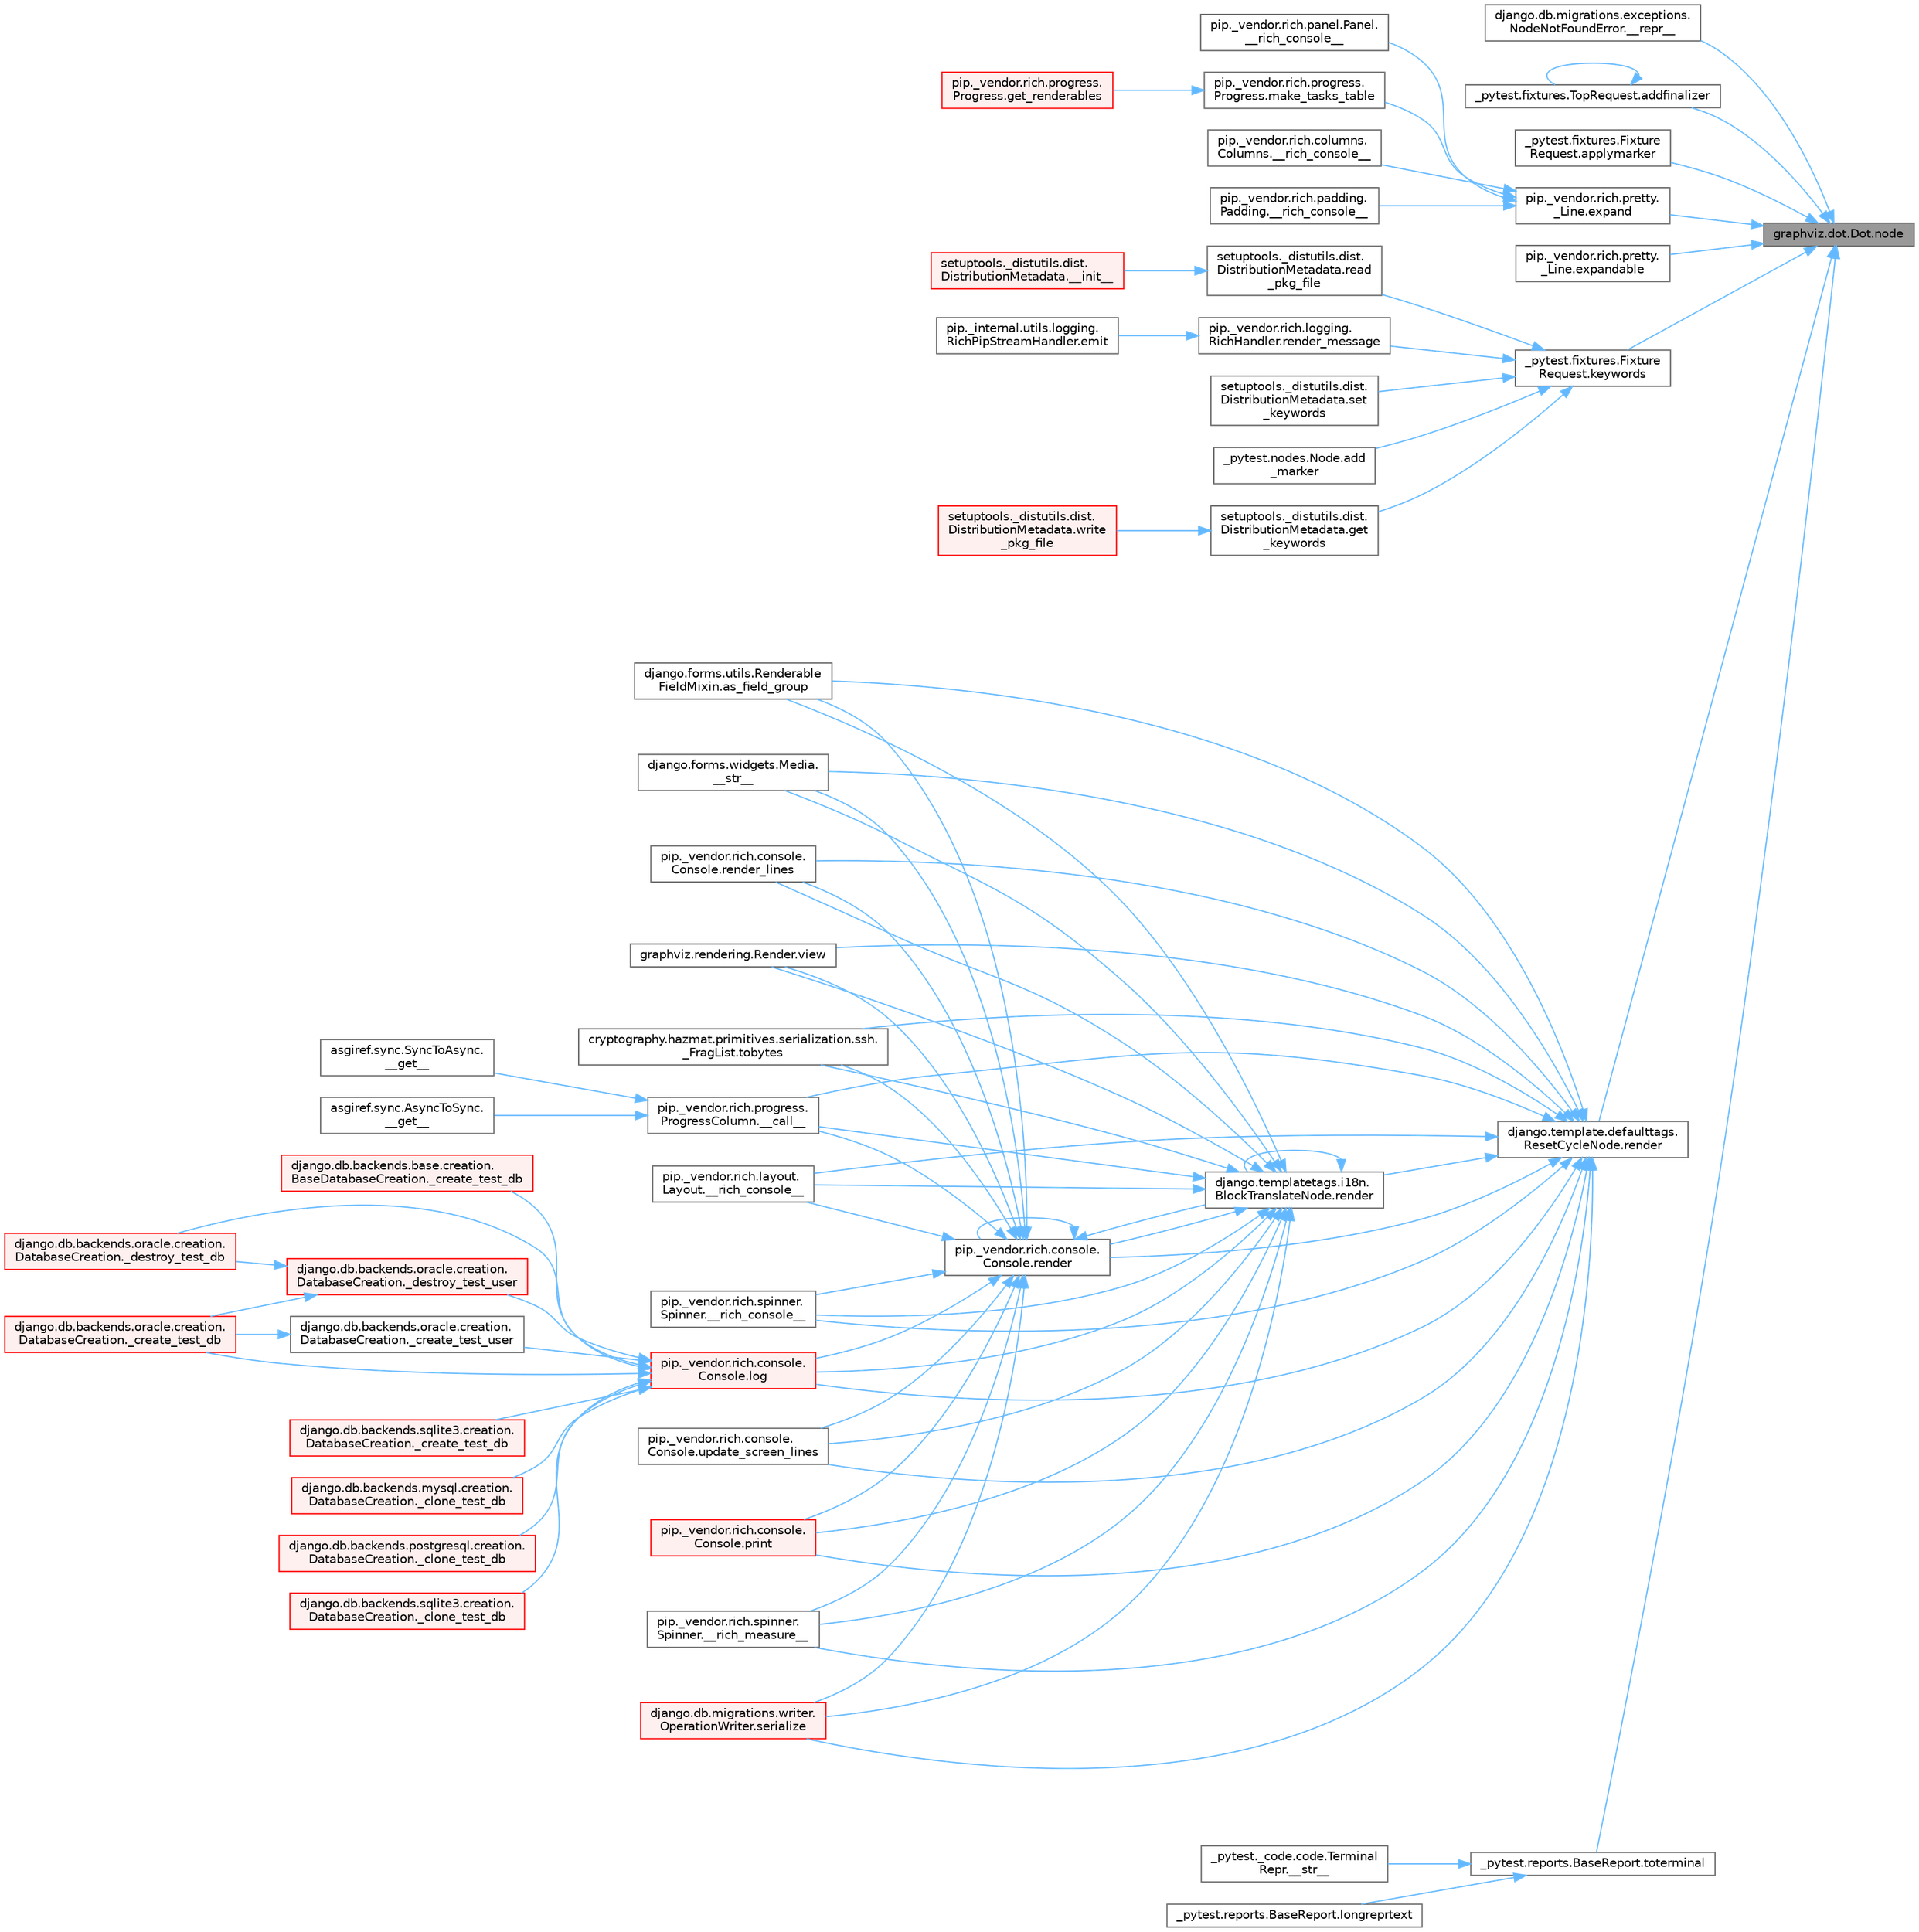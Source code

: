 digraph "graphviz.dot.Dot.node"
{
 // LATEX_PDF_SIZE
  bgcolor="transparent";
  edge [fontname=Helvetica,fontsize=10,labelfontname=Helvetica,labelfontsize=10];
  node [fontname=Helvetica,fontsize=10,shape=box,height=0.2,width=0.4];
  rankdir="RL";
  Node1 [id="Node000001",label="graphviz.dot.Dot.node",height=0.2,width=0.4,color="gray40", fillcolor="grey60", style="filled", fontcolor="black",tooltip=" "];
  Node1 -> Node2 [id="edge1_Node000001_Node000002",dir="back",color="steelblue1",style="solid",tooltip=" "];
  Node2 [id="Node000002",label="django.db.migrations.exceptions.\lNodeNotFoundError.__repr__",height=0.2,width=0.4,color="grey40", fillcolor="white", style="filled",URL="$classdjango_1_1db_1_1migrations_1_1exceptions_1_1_node_not_found_error.html#aeab1e400d86525529dba0a2e0c89b36b",tooltip=" "];
  Node1 -> Node3 [id="edge2_Node000001_Node000003",dir="back",color="steelblue1",style="solid",tooltip=" "];
  Node3 [id="Node000003",label="_pytest.fixtures.TopRequest.addfinalizer",height=0.2,width=0.4,color="grey40", fillcolor="white", style="filled",URL="$class__pytest_1_1fixtures_1_1_top_request.html#af4f7e35bebb757ed491840b002b88ad7",tooltip=" "];
  Node3 -> Node3 [id="edge3_Node000003_Node000003",dir="back",color="steelblue1",style="solid",tooltip=" "];
  Node1 -> Node4 [id="edge4_Node000001_Node000004",dir="back",color="steelblue1",style="solid",tooltip=" "];
  Node4 [id="Node000004",label="_pytest.fixtures.Fixture\lRequest.applymarker",height=0.2,width=0.4,color="grey40", fillcolor="white", style="filled",URL="$class__pytest_1_1fixtures_1_1_fixture_request.html#ac920f1ed17b45ce70be934c509d083a9",tooltip=" "];
  Node1 -> Node5 [id="edge5_Node000001_Node000005",dir="back",color="steelblue1",style="solid",tooltip=" "];
  Node5 [id="Node000005",label="pip._vendor.rich.pretty.\l_Line.expand",height=0.2,width=0.4,color="grey40", fillcolor="white", style="filled",URL="$classpip_1_1__vendor_1_1rich_1_1pretty_1_1___line.html#a41a6ede72c0e0f5e6077839374bbc730",tooltip=" "];
  Node5 -> Node6 [id="edge6_Node000005_Node000006",dir="back",color="steelblue1",style="solid",tooltip=" "];
  Node6 [id="Node000006",label="pip._vendor.rich.columns.\lColumns.__rich_console__",height=0.2,width=0.4,color="grey40", fillcolor="white", style="filled",URL="$classpip_1_1__vendor_1_1rich_1_1columns_1_1_columns.html#aaae297ec38827f15d1d15327be4e4a12",tooltip=" "];
  Node5 -> Node7 [id="edge7_Node000005_Node000007",dir="back",color="steelblue1",style="solid",tooltip=" "];
  Node7 [id="Node000007",label="pip._vendor.rich.padding.\lPadding.__rich_console__",height=0.2,width=0.4,color="grey40", fillcolor="white", style="filled",URL="$classpip_1_1__vendor_1_1rich_1_1padding_1_1_padding.html#a23e27b4fb591fa1a4b6a04c497729077",tooltip=" "];
  Node5 -> Node8 [id="edge8_Node000005_Node000008",dir="back",color="steelblue1",style="solid",tooltip=" "];
  Node8 [id="Node000008",label="pip._vendor.rich.panel.Panel.\l__rich_console__",height=0.2,width=0.4,color="grey40", fillcolor="white", style="filled",URL="$classpip_1_1__vendor_1_1rich_1_1panel_1_1_panel.html#a6c612abd2dc827e0625fba926d709fb6",tooltip=" "];
  Node5 -> Node9 [id="edge9_Node000005_Node000009",dir="back",color="steelblue1",style="solid",tooltip=" "];
  Node9 [id="Node000009",label="pip._vendor.rich.progress.\lProgress.make_tasks_table",height=0.2,width=0.4,color="grey40", fillcolor="white", style="filled",URL="$classpip_1_1__vendor_1_1rich_1_1progress_1_1_progress.html#a42f4570b586d6cc467773cc7303b830d",tooltip=" "];
  Node9 -> Node10 [id="edge10_Node000009_Node000010",dir="back",color="steelblue1",style="solid",tooltip=" "];
  Node10 [id="Node000010",label="pip._vendor.rich.progress.\lProgress.get_renderables",height=0.2,width=0.4,color="red", fillcolor="#FFF0F0", style="filled",URL="$classpip_1_1__vendor_1_1rich_1_1progress_1_1_progress.html#ae329cb9b10713e0971717cebcf2d234f",tooltip=" "];
  Node1 -> Node3183 [id="edge11_Node000001_Node003183",dir="back",color="steelblue1",style="solid",tooltip=" "];
  Node3183 [id="Node003183",label="pip._vendor.rich.pretty.\l_Line.expandable",height=0.2,width=0.4,color="grey40", fillcolor="white", style="filled",URL="$classpip_1_1__vendor_1_1rich_1_1pretty_1_1___line.html#a3249a1c8f8bc712ec116e52c47024fc6",tooltip=" "];
  Node1 -> Node3184 [id="edge12_Node000001_Node003184",dir="back",color="steelblue1",style="solid",tooltip=" "];
  Node3184 [id="Node003184",label="_pytest.fixtures.Fixture\lRequest.keywords",height=0.2,width=0.4,color="grey40", fillcolor="white", style="filled",URL="$class__pytest_1_1fixtures_1_1_fixture_request.html#a5f3dcdc2c5f89a17d0669f23412ea34b",tooltip=" "];
  Node3184 -> Node3185 [id="edge13_Node003184_Node003185",dir="back",color="steelblue1",style="solid",tooltip=" "];
  Node3185 [id="Node003185",label="_pytest.nodes.Node.add\l_marker",height=0.2,width=0.4,color="grey40", fillcolor="white", style="filled",URL="$class__pytest_1_1nodes_1_1_node.html#a7b6ae62bc760ed7c93532afb89e63c30",tooltip=" "];
  Node3184 -> Node3186 [id="edge14_Node003184_Node003186",dir="back",color="steelblue1",style="solid",tooltip=" "];
  Node3186 [id="Node003186",label="setuptools._distutils.dist.\lDistributionMetadata.get\l_keywords",height=0.2,width=0.4,color="grey40", fillcolor="white", style="filled",URL="$classsetuptools_1_1__distutils_1_1dist_1_1_distribution_metadata.html#ade85519fe7eeecaac4aaf57bafedbdf1",tooltip=" "];
  Node3186 -> Node597 [id="edge15_Node003186_Node000597",dir="back",color="steelblue1",style="solid",tooltip=" "];
  Node597 [id="Node000597",label="setuptools._distutils.dist.\lDistributionMetadata.write\l_pkg_file",height=0.2,width=0.4,color="red", fillcolor="#FFF0F0", style="filled",URL="$classsetuptools_1_1__distutils_1_1dist_1_1_distribution_metadata.html#a2a55009e9d487a82234459fb242f4be0",tooltip=" "];
  Node3184 -> Node773 [id="edge16_Node003184_Node000773",dir="back",color="steelblue1",style="solid",tooltip=" "];
  Node773 [id="Node000773",label="setuptools._distutils.dist.\lDistributionMetadata.read\l_pkg_file",height=0.2,width=0.4,color="grey40", fillcolor="white", style="filled",URL="$classsetuptools_1_1__distutils_1_1dist_1_1_distribution_metadata.html#a7efe01ce942992105bfa0866706a2f20",tooltip=" "];
  Node773 -> Node774 [id="edge17_Node000773_Node000774",dir="back",color="steelblue1",style="solid",tooltip=" "];
  Node774 [id="Node000774",label="setuptools._distutils.dist.\lDistributionMetadata.__init__",height=0.2,width=0.4,color="red", fillcolor="#FFF0F0", style="filled",URL="$classsetuptools_1_1__distutils_1_1dist_1_1_distribution_metadata.html#a9bb96b84b0e1b192123f7d73c778a97b",tooltip=" "];
  Node3184 -> Node3187 [id="edge18_Node003184_Node003187",dir="back",color="steelblue1",style="solid",tooltip=" "];
  Node3187 [id="Node003187",label="pip._vendor.rich.logging.\lRichHandler.render_message",height=0.2,width=0.4,color="grey40", fillcolor="white", style="filled",URL="$classpip_1_1__vendor_1_1rich_1_1logging_1_1_rich_handler.html#a9107db7a8c42f02d46e5b88f309d38c6",tooltip=" "];
  Node3187 -> Node586 [id="edge19_Node003187_Node000586",dir="back",color="steelblue1",style="solid",tooltip=" "];
  Node586 [id="Node000586",label="pip._internal.utils.logging.\lRichPipStreamHandler.emit",height=0.2,width=0.4,color="grey40", fillcolor="white", style="filled",URL="$classpip_1_1__internal_1_1utils_1_1logging_1_1_rich_pip_stream_handler.html#ad9f05ef5ca9f8e35a17f0786341ede5e",tooltip=" "];
  Node3184 -> Node3188 [id="edge20_Node003184_Node003188",dir="back",color="steelblue1",style="solid",tooltip=" "];
  Node3188 [id="Node003188",label="setuptools._distutils.dist.\lDistributionMetadata.set\l_keywords",height=0.2,width=0.4,color="grey40", fillcolor="white", style="filled",URL="$classsetuptools_1_1__distutils_1_1dist_1_1_distribution_metadata.html#ae3f1f722eb6246ce3b9ac2264ade8be8",tooltip=" "];
  Node1 -> Node3189 [id="edge21_Node000001_Node003189",dir="back",color="steelblue1",style="solid",tooltip=" "];
  Node3189 [id="Node003189",label="django.template.defaulttags.\lResetCycleNode.render",height=0.2,width=0.4,color="grey40", fillcolor="white", style="filled",URL="$classdjango_1_1template_1_1defaulttags_1_1_reset_cycle_node.html#ab092ee03071c930109576881ed934516",tooltip=" "];
  Node3189 -> Node61 [id="edge22_Node003189_Node000061",dir="back",color="steelblue1",style="solid",tooltip=" "];
  Node61 [id="Node000061",label="pip._vendor.rich.progress.\lProgressColumn.__call__",height=0.2,width=0.4,color="grey40", fillcolor="white", style="filled",URL="$classpip_1_1__vendor_1_1rich_1_1progress_1_1_progress_column.html#ae0c399be74222f949edb0fa5324cf6ea",tooltip=" "];
  Node61 -> Node62 [id="edge23_Node000061_Node000062",dir="back",color="steelblue1",style="solid",tooltip=" "];
  Node62 [id="Node000062",label="asgiref.sync.AsyncToSync.\l__get__",height=0.2,width=0.4,color="grey40", fillcolor="white", style="filled",URL="$classasgiref_1_1sync_1_1_async_to_sync.html#a23e9ef7a73da98dad9e3f4e65846969b",tooltip=" "];
  Node61 -> Node63 [id="edge24_Node000061_Node000063",dir="back",color="steelblue1",style="solid",tooltip=" "];
  Node63 [id="Node000063",label="asgiref.sync.SyncToAsync.\l__get__",height=0.2,width=0.4,color="grey40", fillcolor="white", style="filled",URL="$classasgiref_1_1sync_1_1_sync_to_async.html#aebdfbe3f01079a529fd2f39810597381",tooltip=" "];
  Node3189 -> Node64 [id="edge25_Node003189_Node000064",dir="back",color="steelblue1",style="solid",tooltip=" "];
  Node64 [id="Node000064",label="pip._vendor.rich.layout.\lLayout.__rich_console__",height=0.2,width=0.4,color="grey40", fillcolor="white", style="filled",URL="$classpip_1_1__vendor_1_1rich_1_1layout_1_1_layout.html#ac39cb3d17d2b0324ee1b0dada41a3ebd",tooltip=" "];
  Node3189 -> Node65 [id="edge26_Node003189_Node000065",dir="back",color="steelblue1",style="solid",tooltip=" "];
  Node65 [id="Node000065",label="pip._vendor.rich.spinner.\lSpinner.__rich_console__",height=0.2,width=0.4,color="grey40", fillcolor="white", style="filled",URL="$classpip_1_1__vendor_1_1rich_1_1spinner_1_1_spinner.html#a6883d8dced19ac48d4dfc74f776357fd",tooltip=" "];
  Node3189 -> Node66 [id="edge27_Node003189_Node000066",dir="back",color="steelblue1",style="solid",tooltip=" "];
  Node66 [id="Node000066",label="pip._vendor.rich.spinner.\lSpinner.__rich_measure__",height=0.2,width=0.4,color="grey40", fillcolor="white", style="filled",URL="$classpip_1_1__vendor_1_1rich_1_1spinner_1_1_spinner.html#a89745682c823c44a31bae8e8d07869f5",tooltip=" "];
  Node3189 -> Node67 [id="edge28_Node003189_Node000067",dir="back",color="steelblue1",style="solid",tooltip=" "];
  Node67 [id="Node000067",label="django.forms.widgets.Media.\l__str__",height=0.2,width=0.4,color="grey40", fillcolor="white", style="filled",URL="$classdjango_1_1forms_1_1widgets_1_1_media.html#ae1651710548a7d9f14f036d035012d21",tooltip=" "];
  Node3189 -> Node68 [id="edge29_Node003189_Node000068",dir="back",color="steelblue1",style="solid",tooltip=" "];
  Node68 [id="Node000068",label="django.forms.utils.Renderable\lFieldMixin.as_field_group",height=0.2,width=0.4,color="grey40", fillcolor="white", style="filled",URL="$classdjango_1_1forms_1_1utils_1_1_renderable_field_mixin.html#a1e9a1b4f790ea694431554267fd5d74c",tooltip=" "];
  Node3189 -> Node69 [id="edge30_Node003189_Node000069",dir="back",color="steelblue1",style="solid",tooltip=" "];
  Node69 [id="Node000069",label="pip._vendor.rich.console.\lConsole.log",height=0.2,width=0.4,color="red", fillcolor="#FFF0F0", style="filled",URL="$classpip_1_1__vendor_1_1rich_1_1console_1_1_console.html#af9c77e39f9413fc2b134c60cfa23b0f1",tooltip=" "];
  Node69 -> Node70 [id="edge31_Node000069_Node000070",dir="back",color="steelblue1",style="solid",tooltip=" "];
  Node70 [id="Node000070",label="django.db.backends.mysql.creation.\lDatabaseCreation._clone_test_db",height=0.2,width=0.4,color="red", fillcolor="#FFF0F0", style="filled",URL="$classdjango_1_1db_1_1backends_1_1mysql_1_1creation_1_1_database_creation.html#ab4d99b6a9b6a81141d0fba9440d91619",tooltip=" "];
  Node69 -> Node72 [id="edge32_Node000069_Node000072",dir="back",color="steelblue1",style="solid",tooltip=" "];
  Node72 [id="Node000072",label="django.db.backends.postgresql.creation.\lDatabaseCreation._clone_test_db",height=0.2,width=0.4,color="red", fillcolor="#FFF0F0", style="filled",URL="$classdjango_1_1db_1_1backends_1_1postgresql_1_1creation_1_1_database_creation.html#ab57e8a2ba94a8a4888fd435036b4c322",tooltip=" "];
  Node69 -> Node73 [id="edge33_Node000069_Node000073",dir="back",color="steelblue1",style="solid",tooltip=" "];
  Node73 [id="Node000073",label="django.db.backends.sqlite3.creation.\lDatabaseCreation._clone_test_db",height=0.2,width=0.4,color="red", fillcolor="#FFF0F0", style="filled",URL="$classdjango_1_1db_1_1backends_1_1sqlite3_1_1creation_1_1_database_creation.html#a43a28bd11187e2b0677fd0be7643387b",tooltip=" "];
  Node69 -> Node74 [id="edge34_Node000069_Node000074",dir="back",color="steelblue1",style="solid",tooltip=" "];
  Node74 [id="Node000074",label="django.db.backends.base.creation.\lBaseDatabaseCreation._create_test_db",height=0.2,width=0.4,color="red", fillcolor="#FFF0F0", style="filled",URL="$classdjango_1_1db_1_1backends_1_1base_1_1creation_1_1_base_database_creation.html#a3782aff49b95503af2f0e518a10dc22d",tooltip=" "];
  Node69 -> Node76 [id="edge35_Node000069_Node000076",dir="back",color="steelblue1",style="solid",tooltip=" "];
  Node76 [id="Node000076",label="django.db.backends.oracle.creation.\lDatabaseCreation._create_test_db",height=0.2,width=0.4,color="red", fillcolor="#FFF0F0", style="filled",URL="$classdjango_1_1db_1_1backends_1_1oracle_1_1creation_1_1_database_creation.html#aea03f2099a0f6691226755c6b60c133f",tooltip=" "];
  Node69 -> Node77 [id="edge36_Node000069_Node000077",dir="back",color="steelblue1",style="solid",tooltip=" "];
  Node77 [id="Node000077",label="django.db.backends.sqlite3.creation.\lDatabaseCreation._create_test_db",height=0.2,width=0.4,color="red", fillcolor="#FFF0F0", style="filled",URL="$classdjango_1_1db_1_1backends_1_1sqlite3_1_1creation_1_1_database_creation.html#a67d2c057a1e604f78b379e63cd6bff28",tooltip=" "];
  Node69 -> Node78 [id="edge37_Node000069_Node000078",dir="back",color="steelblue1",style="solid",tooltip=" "];
  Node78 [id="Node000078",label="django.db.backends.oracle.creation.\lDatabaseCreation._create_test_user",height=0.2,width=0.4,color="grey40", fillcolor="white", style="filled",URL="$classdjango_1_1db_1_1backends_1_1oracle_1_1creation_1_1_database_creation.html#a59ea754a7f0af2c6d24086c033e1a0dd",tooltip=" "];
  Node78 -> Node76 [id="edge38_Node000078_Node000076",dir="back",color="steelblue1",style="solid",tooltip=" "];
  Node69 -> Node79 [id="edge39_Node000069_Node000079",dir="back",color="steelblue1",style="solid",tooltip=" "];
  Node79 [id="Node000079",label="django.db.backends.oracle.creation.\lDatabaseCreation._destroy_test_db",height=0.2,width=0.4,color="red", fillcolor="#FFF0F0", style="filled",URL="$classdjango_1_1db_1_1backends_1_1oracle_1_1creation_1_1_database_creation.html#a08dd28500eb796fba820014d705845e1",tooltip=" "];
  Node69 -> Node81 [id="edge40_Node000069_Node000081",dir="back",color="steelblue1",style="solid",tooltip=" "];
  Node81 [id="Node000081",label="django.db.backends.oracle.creation.\lDatabaseCreation._destroy_test_user",height=0.2,width=0.4,color="red", fillcolor="#FFF0F0", style="filled",URL="$classdjango_1_1db_1_1backends_1_1oracle_1_1creation_1_1_database_creation.html#ac5b566d811b2dcccb9c6c125486ec8b9",tooltip=" "];
  Node81 -> Node76 [id="edge41_Node000081_Node000076",dir="back",color="steelblue1",style="solid",tooltip=" "];
  Node81 -> Node79 [id="edge42_Node000081_Node000079",dir="back",color="steelblue1",style="solid",tooltip=" "];
  Node3189 -> Node457 [id="edge43_Node003189_Node000457",dir="back",color="steelblue1",style="solid",tooltip=" "];
  Node457 [id="Node000457",label="pip._vendor.rich.console.\lConsole.print",height=0.2,width=0.4,color="red", fillcolor="#FFF0F0", style="filled",URL="$classpip_1_1__vendor_1_1rich_1_1console_1_1_console.html#af954370cdbb49236b597f2c11064549d",tooltip=" "];
  Node3189 -> Node539 [id="edge44_Node003189_Node000539",dir="back",color="steelblue1",style="solid",tooltip=" "];
  Node539 [id="Node000539",label="django.templatetags.i18n.\lBlockTranslateNode.render",height=0.2,width=0.4,color="grey40", fillcolor="white", style="filled",URL="$classdjango_1_1templatetags_1_1i18n_1_1_block_translate_node.html#aaf05bebfd02c1c4b676387ada0357832",tooltip=" "];
  Node539 -> Node61 [id="edge45_Node000539_Node000061",dir="back",color="steelblue1",style="solid",tooltip=" "];
  Node539 -> Node64 [id="edge46_Node000539_Node000064",dir="back",color="steelblue1",style="solid",tooltip=" "];
  Node539 -> Node65 [id="edge47_Node000539_Node000065",dir="back",color="steelblue1",style="solid",tooltip=" "];
  Node539 -> Node66 [id="edge48_Node000539_Node000066",dir="back",color="steelblue1",style="solid",tooltip=" "];
  Node539 -> Node67 [id="edge49_Node000539_Node000067",dir="back",color="steelblue1",style="solid",tooltip=" "];
  Node539 -> Node68 [id="edge50_Node000539_Node000068",dir="back",color="steelblue1",style="solid",tooltip=" "];
  Node539 -> Node69 [id="edge51_Node000539_Node000069",dir="back",color="steelblue1",style="solid",tooltip=" "];
  Node539 -> Node457 [id="edge52_Node000539_Node000457",dir="back",color="steelblue1",style="solid",tooltip=" "];
  Node539 -> Node539 [id="edge53_Node000539_Node000539",dir="back",color="steelblue1",style="solid",tooltip=" "];
  Node539 -> Node540 [id="edge54_Node000539_Node000540",dir="back",color="steelblue1",style="solid",tooltip=" "];
  Node540 [id="Node000540",label="pip._vendor.rich.console.\lConsole.render",height=0.2,width=0.4,color="grey40", fillcolor="white", style="filled",URL="$classpip_1_1__vendor_1_1rich_1_1console_1_1_console.html#a9551b8254c573105adde80622393a938",tooltip=" "];
  Node540 -> Node61 [id="edge55_Node000540_Node000061",dir="back",color="steelblue1",style="solid",tooltip=" "];
  Node540 -> Node64 [id="edge56_Node000540_Node000064",dir="back",color="steelblue1",style="solid",tooltip=" "];
  Node540 -> Node65 [id="edge57_Node000540_Node000065",dir="back",color="steelblue1",style="solid",tooltip=" "];
  Node540 -> Node66 [id="edge58_Node000540_Node000066",dir="back",color="steelblue1",style="solid",tooltip=" "];
  Node540 -> Node67 [id="edge59_Node000540_Node000067",dir="back",color="steelblue1",style="solid",tooltip=" "];
  Node540 -> Node68 [id="edge60_Node000540_Node000068",dir="back",color="steelblue1",style="solid",tooltip=" "];
  Node540 -> Node69 [id="edge61_Node000540_Node000069",dir="back",color="steelblue1",style="solid",tooltip=" "];
  Node540 -> Node457 [id="edge62_Node000540_Node000457",dir="back",color="steelblue1",style="solid",tooltip=" "];
  Node540 -> Node539 [id="edge63_Node000540_Node000539",dir="back",color="steelblue1",style="solid",tooltip=" "];
  Node540 -> Node540 [id="edge64_Node000540_Node000540",dir="back",color="steelblue1",style="solid",tooltip=" "];
  Node540 -> Node541 [id="edge65_Node000540_Node000541",dir="back",color="steelblue1",style="solid",tooltip=" "];
  Node541 [id="Node000541",label="pip._vendor.rich.console.\lConsole.render_lines",height=0.2,width=0.4,color="grey40", fillcolor="white", style="filled",URL="$classpip_1_1__vendor_1_1rich_1_1console_1_1_console.html#a5818808a49db20c5bee6986425f96f14",tooltip=" "];
  Node540 -> Node542 [id="edge66_Node000540_Node000542",dir="back",color="steelblue1",style="solid",tooltip=" "];
  Node542 [id="Node000542",label="django.db.migrations.writer.\lOperationWriter.serialize",height=0.2,width=0.4,color="red", fillcolor="#FFF0F0", style="filled",URL="$classdjango_1_1db_1_1migrations_1_1writer_1_1_operation_writer.html#a866e8d13e1c54a35d74e9a6b0383b2f8",tooltip=" "];
  Node540 -> Node614 [id="edge67_Node000540_Node000614",dir="back",color="steelblue1",style="solid",tooltip=" "];
  Node614 [id="Node000614",label="cryptography.hazmat.primitives.serialization.ssh.\l_FragList.tobytes",height=0.2,width=0.4,color="grey40", fillcolor="white", style="filled",URL="$classcryptography_1_1hazmat_1_1primitives_1_1serialization_1_1ssh_1_1___frag_list.html#a195dd4e7c741624829a13af53fa3de38",tooltip=" "];
  Node540 -> Node615 [id="edge68_Node000540_Node000615",dir="back",color="steelblue1",style="solid",tooltip=" "];
  Node615 [id="Node000615",label="pip._vendor.rich.console.\lConsole.update_screen_lines",height=0.2,width=0.4,color="grey40", fillcolor="white", style="filled",URL="$classpip_1_1__vendor_1_1rich_1_1console_1_1_console.html#a21cfe5af86ec7533f23d45fe2969817e",tooltip=" "];
  Node540 -> Node616 [id="edge69_Node000540_Node000616",dir="back",color="steelblue1",style="solid",tooltip=" "];
  Node616 [id="Node000616",label="graphviz.rendering.Render.view",height=0.2,width=0.4,color="grey40", fillcolor="white", style="filled",URL="$classgraphviz_1_1rendering_1_1_render.html#a53169c422996b9a7e92b5580c13914e2",tooltip=" "];
  Node539 -> Node541 [id="edge70_Node000539_Node000541",dir="back",color="steelblue1",style="solid",tooltip=" "];
  Node539 -> Node542 [id="edge71_Node000539_Node000542",dir="back",color="steelblue1",style="solid",tooltip=" "];
  Node539 -> Node614 [id="edge72_Node000539_Node000614",dir="back",color="steelblue1",style="solid",tooltip=" "];
  Node539 -> Node615 [id="edge73_Node000539_Node000615",dir="back",color="steelblue1",style="solid",tooltip=" "];
  Node539 -> Node616 [id="edge74_Node000539_Node000616",dir="back",color="steelblue1",style="solid",tooltip=" "];
  Node3189 -> Node540 [id="edge75_Node003189_Node000540",dir="back",color="steelblue1",style="solid",tooltip=" "];
  Node3189 -> Node541 [id="edge76_Node003189_Node000541",dir="back",color="steelblue1",style="solid",tooltip=" "];
  Node3189 -> Node542 [id="edge77_Node003189_Node000542",dir="back",color="steelblue1",style="solid",tooltip=" "];
  Node3189 -> Node614 [id="edge78_Node003189_Node000614",dir="back",color="steelblue1",style="solid",tooltip=" "];
  Node3189 -> Node615 [id="edge79_Node003189_Node000615",dir="back",color="steelblue1",style="solid",tooltip=" "];
  Node3189 -> Node616 [id="edge80_Node003189_Node000616",dir="back",color="steelblue1",style="solid",tooltip=" "];
  Node1 -> Node3190 [id="edge81_Node000001_Node003190",dir="back",color="steelblue1",style="solid",tooltip=" "];
  Node3190 [id="Node003190",label="_pytest.reports.BaseReport.toterminal",height=0.2,width=0.4,color="grey40", fillcolor="white", style="filled",URL="$class__pytest_1_1reports_1_1_base_report.html#abaf8662ade1b66885f20565d1f827730",tooltip=" "];
  Node3190 -> Node417 [id="edge82_Node003190_Node000417",dir="back",color="steelblue1",style="solid",tooltip=" "];
  Node417 [id="Node000417",label="_pytest._code.code.Terminal\lRepr.__str__",height=0.2,width=0.4,color="grey40", fillcolor="white", style="filled",URL="$class__pytest_1_1__code_1_1code_1_1_terminal_repr.html#aef1f1749916d878f9f0d24453560f472",tooltip=" "];
  Node3190 -> Node418 [id="edge83_Node003190_Node000418",dir="back",color="steelblue1",style="solid",tooltip=" "];
  Node418 [id="Node000418",label="_pytest.reports.BaseReport.longreprtext",height=0.2,width=0.4,color="grey40", fillcolor="white", style="filled",URL="$class__pytest_1_1reports_1_1_base_report.html#abfac6852b91059f33baf2012e9119c44",tooltip=" "];
}
